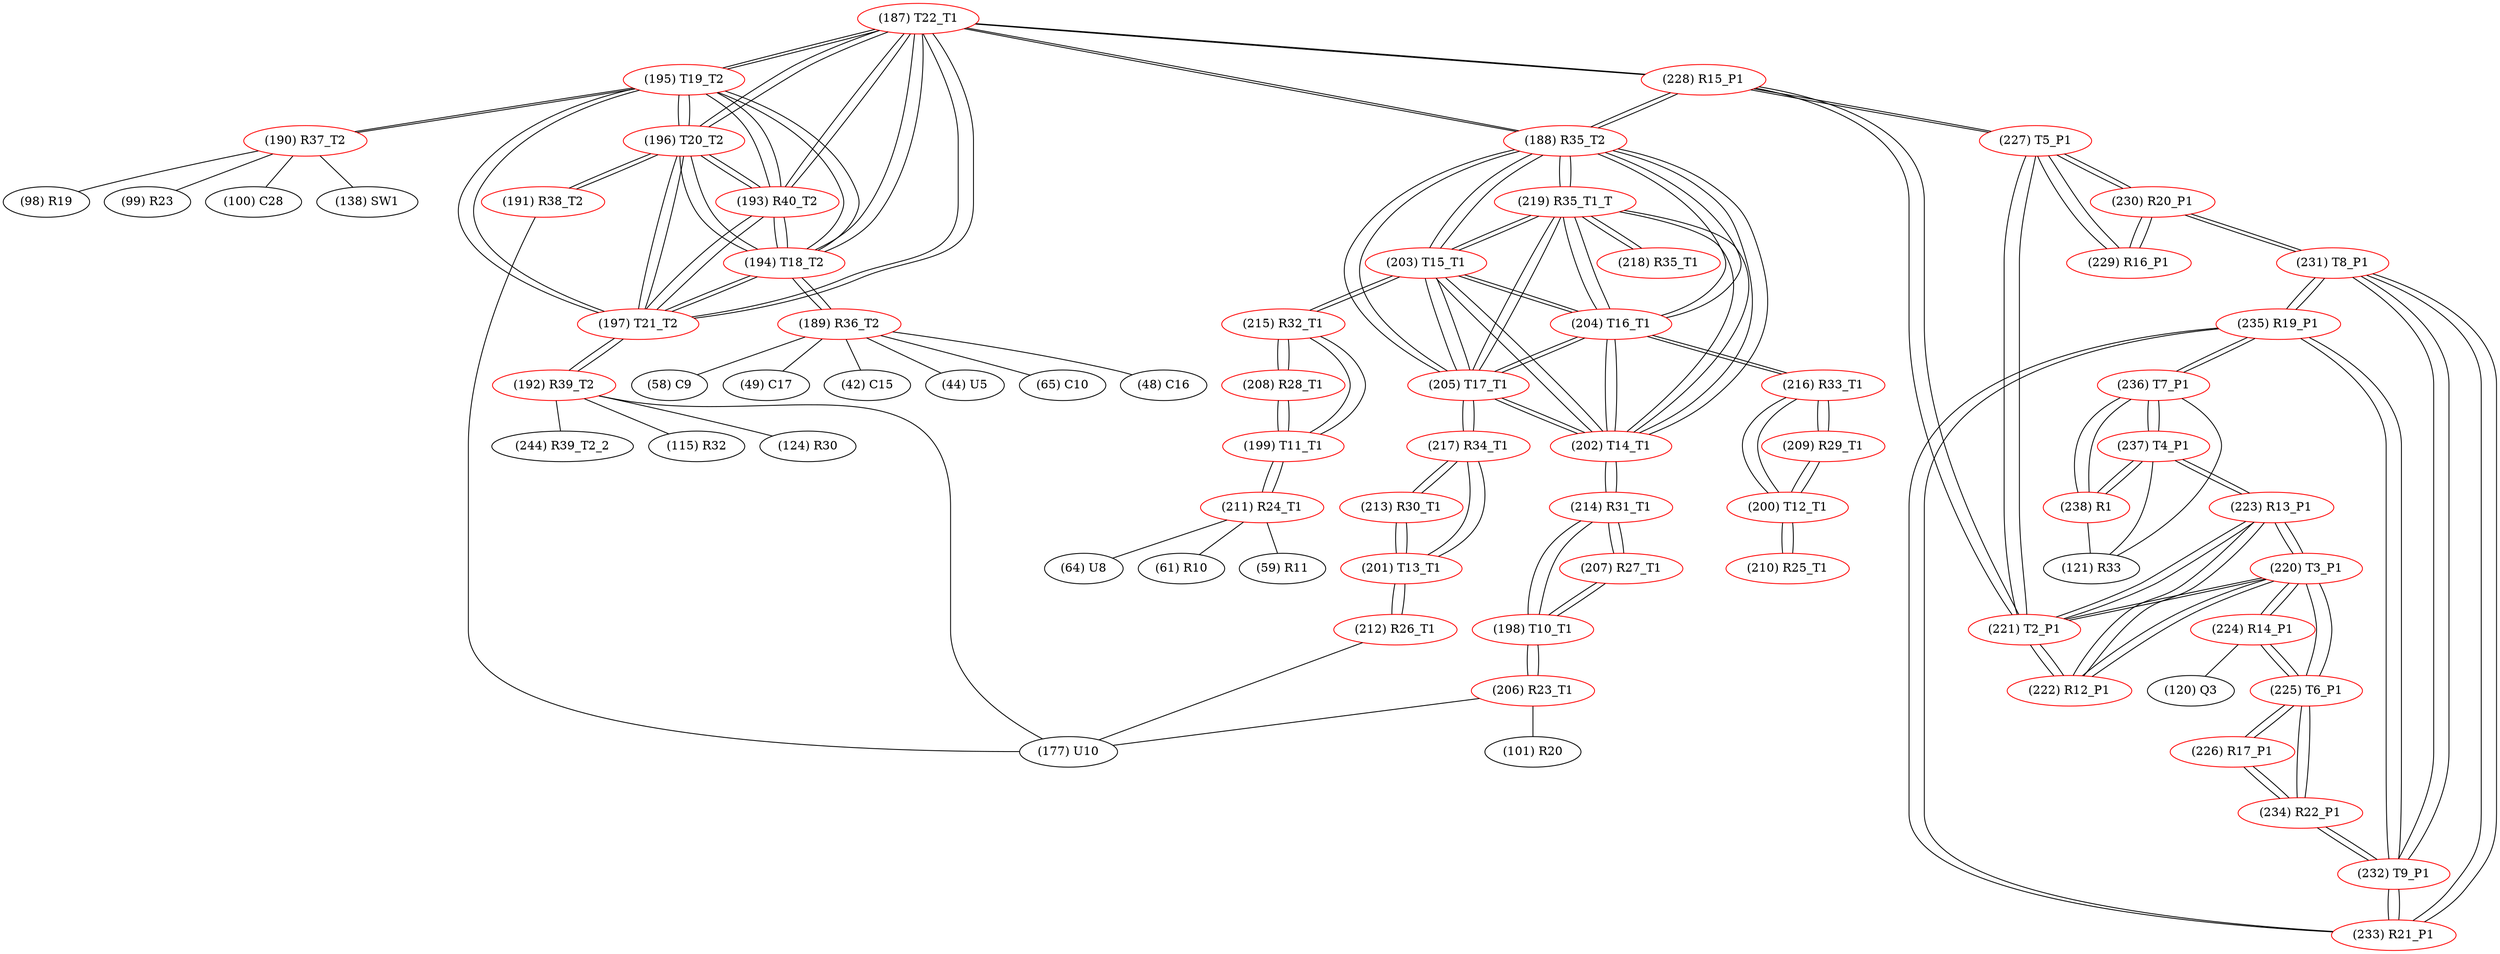 graph {
	187 [label="(187) T22_T1" color=red]
	195 [label="(195) T19_T2"]
	196 [label="(196) T20_T2"]
	197 [label="(197) T21_T2"]
	194 [label="(194) T18_T2"]
	193 [label="(193) R40_T2"]
	228 [label="(228) R15_P1"]
	188 [label="(188) R35_T2"]
	188 [label="(188) R35_T2" color=red]
	203 [label="(203) T15_T1"]
	204 [label="(204) T16_T1"]
	202 [label="(202) T14_T1"]
	205 [label="(205) T17_T1"]
	219 [label="(219) R35_T1_T"]
	228 [label="(228) R15_P1"]
	187 [label="(187) T22_T1"]
	189 [label="(189) R36_T2" color=red]
	49 [label="(49) C17"]
	42 [label="(42) C15"]
	44 [label="(44) U5"]
	65 [label="(65) C10"]
	48 [label="(48) C16"]
	58 [label="(58) C9"]
	194 [label="(194) T18_T2"]
	190 [label="(190) R37_T2" color=red]
	100 [label="(100) C28"]
	138 [label="(138) SW1"]
	98 [label="(98) R19"]
	99 [label="(99) R23"]
	195 [label="(195) T19_T2"]
	191 [label="(191) R38_T2" color=red]
	177 [label="(177) U10"]
	196 [label="(196) T20_T2"]
	192 [label="(192) R39_T2" color=red]
	115 [label="(115) R32"]
	177 [label="(177) U10"]
	124 [label="(124) R30"]
	244 [label="(244) R39_T2_2"]
	197 [label="(197) T21_T2"]
	193 [label="(193) R40_T2" color=red]
	195 [label="(195) T19_T2"]
	196 [label="(196) T20_T2"]
	197 [label="(197) T21_T2"]
	187 [label="(187) T22_T1"]
	194 [label="(194) T18_T2"]
	194 [label="(194) T18_T2" color=red]
	195 [label="(195) T19_T2"]
	196 [label="(196) T20_T2"]
	197 [label="(197) T21_T2"]
	187 [label="(187) T22_T1"]
	193 [label="(193) R40_T2"]
	189 [label="(189) R36_T2"]
	195 [label="(195) T19_T2" color=red]
	196 [label="(196) T20_T2"]
	197 [label="(197) T21_T2"]
	187 [label="(187) T22_T1"]
	194 [label="(194) T18_T2"]
	193 [label="(193) R40_T2"]
	190 [label="(190) R37_T2"]
	196 [label="(196) T20_T2" color=red]
	195 [label="(195) T19_T2"]
	197 [label="(197) T21_T2"]
	187 [label="(187) T22_T1"]
	194 [label="(194) T18_T2"]
	193 [label="(193) R40_T2"]
	191 [label="(191) R38_T2"]
	197 [label="(197) T21_T2" color=red]
	195 [label="(195) T19_T2"]
	196 [label="(196) T20_T2"]
	187 [label="(187) T22_T1"]
	194 [label="(194) T18_T2"]
	193 [label="(193) R40_T2"]
	192 [label="(192) R39_T2"]
	198 [label="(198) T10_T1" color=red]
	206 [label="(206) R23_T1"]
	207 [label="(207) R27_T1"]
	214 [label="(214) R31_T1"]
	199 [label="(199) T11_T1" color=red]
	211 [label="(211) R24_T1"]
	215 [label="(215) R32_T1"]
	208 [label="(208) R28_T1"]
	200 [label="(200) T12_T1" color=red]
	216 [label="(216) R33_T1"]
	209 [label="(209) R29_T1"]
	210 [label="(210) R25_T1"]
	201 [label="(201) T13_T1" color=red]
	213 [label="(213) R30_T1"]
	217 [label="(217) R34_T1"]
	212 [label="(212) R26_T1"]
	202 [label="(202) T14_T1" color=red]
	203 [label="(203) T15_T1"]
	204 [label="(204) T16_T1"]
	205 [label="(205) T17_T1"]
	188 [label="(188) R35_T2"]
	219 [label="(219) R35_T1_T"]
	214 [label="(214) R31_T1"]
	203 [label="(203) T15_T1" color=red]
	204 [label="(204) T16_T1"]
	202 [label="(202) T14_T1"]
	205 [label="(205) T17_T1"]
	188 [label="(188) R35_T2"]
	219 [label="(219) R35_T1_T"]
	215 [label="(215) R32_T1"]
	204 [label="(204) T16_T1" color=red]
	203 [label="(203) T15_T1"]
	202 [label="(202) T14_T1"]
	205 [label="(205) T17_T1"]
	188 [label="(188) R35_T2"]
	219 [label="(219) R35_T1_T"]
	216 [label="(216) R33_T1"]
	205 [label="(205) T17_T1" color=red]
	203 [label="(203) T15_T1"]
	204 [label="(204) T16_T1"]
	202 [label="(202) T14_T1"]
	188 [label="(188) R35_T2"]
	219 [label="(219) R35_T1_T"]
	217 [label="(217) R34_T1"]
	206 [label="(206) R23_T1" color=red]
	177 [label="(177) U10"]
	101 [label="(101) R20"]
	198 [label="(198) T10_T1"]
	207 [label="(207) R27_T1" color=red]
	198 [label="(198) T10_T1"]
	214 [label="(214) R31_T1"]
	208 [label="(208) R28_T1" color=red]
	215 [label="(215) R32_T1"]
	199 [label="(199) T11_T1"]
	209 [label="(209) R29_T1" color=red]
	216 [label="(216) R33_T1"]
	200 [label="(200) T12_T1"]
	210 [label="(210) R25_T1" color=red]
	200 [label="(200) T12_T1"]
	211 [label="(211) R24_T1" color=red]
	64 [label="(64) U8"]
	61 [label="(61) R10"]
	59 [label="(59) R11"]
	199 [label="(199) T11_T1"]
	212 [label="(212) R26_T1" color=red]
	177 [label="(177) U10"]
	201 [label="(201) T13_T1"]
	213 [label="(213) R30_T1" color=red]
	217 [label="(217) R34_T1"]
	201 [label="(201) T13_T1"]
	214 [label="(214) R31_T1" color=red]
	207 [label="(207) R27_T1"]
	198 [label="(198) T10_T1"]
	202 [label="(202) T14_T1"]
	215 [label="(215) R32_T1" color=red]
	203 [label="(203) T15_T1"]
	199 [label="(199) T11_T1"]
	208 [label="(208) R28_T1"]
	216 [label="(216) R33_T1" color=red]
	204 [label="(204) T16_T1"]
	200 [label="(200) T12_T1"]
	209 [label="(209) R29_T1"]
	217 [label="(217) R34_T1" color=red]
	205 [label="(205) T17_T1"]
	213 [label="(213) R30_T1"]
	201 [label="(201) T13_T1"]
	218 [label="(218) R35_T1" color=red]
	219 [label="(219) R35_T1_T"]
	219 [label="(219) R35_T1_T" color=red]
	203 [label="(203) T15_T1"]
	204 [label="(204) T16_T1"]
	202 [label="(202) T14_T1"]
	205 [label="(205) T17_T1"]
	188 [label="(188) R35_T2"]
	218 [label="(218) R35_T1"]
	220 [label="(220) T3_P1" color=red]
	224 [label="(224) R14_P1"]
	225 [label="(225) T6_P1"]
	223 [label="(223) R13_P1"]
	222 [label="(222) R12_P1"]
	221 [label="(221) T2_P1"]
	221 [label="(221) T2_P1" color=red]
	223 [label="(223) R13_P1"]
	220 [label="(220) T3_P1"]
	222 [label="(222) R12_P1"]
	227 [label="(227) T5_P1"]
	228 [label="(228) R15_P1"]
	222 [label="(222) R12_P1" color=red]
	223 [label="(223) R13_P1"]
	220 [label="(220) T3_P1"]
	221 [label="(221) T2_P1"]
	223 [label="(223) R13_P1" color=red]
	237 [label="(237) T4_P1"]
	220 [label="(220) T3_P1"]
	222 [label="(222) R12_P1"]
	221 [label="(221) T2_P1"]
	224 [label="(224) R14_P1" color=red]
	120 [label="(120) Q3"]
	220 [label="(220) T3_P1"]
	225 [label="(225) T6_P1"]
	225 [label="(225) T6_P1" color=red]
	224 [label="(224) R14_P1"]
	220 [label="(220) T3_P1"]
	234 [label="(234) R22_P1"]
	226 [label="(226) R17_P1"]
	226 [label="(226) R17_P1" color=red]
	234 [label="(234) R22_P1"]
	225 [label="(225) T6_P1"]
	227 [label="(227) T5_P1" color=red]
	221 [label="(221) T2_P1"]
	228 [label="(228) R15_P1"]
	229 [label="(229) R16_P1"]
	230 [label="(230) R20_P1"]
	228 [label="(228) R15_P1" color=red]
	187 [label="(187) T22_T1"]
	188 [label="(188) R35_T2"]
	221 [label="(221) T2_P1"]
	227 [label="(227) T5_P1"]
	229 [label="(229) R16_P1" color=red]
	227 [label="(227) T5_P1"]
	230 [label="(230) R20_P1"]
	230 [label="(230) R20_P1" color=red]
	231 [label="(231) T8_P1"]
	229 [label="(229) R16_P1"]
	227 [label="(227) T5_P1"]
	231 [label="(231) T8_P1" color=red]
	232 [label="(232) T9_P1"]
	233 [label="(233) R21_P1"]
	235 [label="(235) R19_P1"]
	230 [label="(230) R20_P1"]
	232 [label="(232) T9_P1" color=red]
	234 [label="(234) R22_P1"]
	233 [label="(233) R21_P1"]
	231 [label="(231) T8_P1"]
	235 [label="(235) R19_P1"]
	233 [label="(233) R21_P1" color=red]
	232 [label="(232) T9_P1"]
	231 [label="(231) T8_P1"]
	235 [label="(235) R19_P1"]
	234 [label="(234) R22_P1" color=red]
	232 [label="(232) T9_P1"]
	225 [label="(225) T6_P1"]
	226 [label="(226) R17_P1"]
	235 [label="(235) R19_P1" color=red]
	232 [label="(232) T9_P1"]
	233 [label="(233) R21_P1"]
	231 [label="(231) T8_P1"]
	236 [label="(236) T7_P1"]
	236 [label="(236) T7_P1" color=red]
	238 [label="(238) R1"]
	237 [label="(237) T4_P1"]
	121 [label="(121) R33"]
	235 [label="(235) R19_P1"]
	237 [label="(237) T4_P1" color=red]
	223 [label="(223) R13_P1"]
	238 [label="(238) R1"]
	236 [label="(236) T7_P1"]
	121 [label="(121) R33"]
	238 [label="(238) R1" color=red]
	237 [label="(237) T4_P1"]
	236 [label="(236) T7_P1"]
	121 [label="(121) R33"]
	187 -- 195
	187 -- 196
	187 -- 197
	187 -- 194
	187 -- 193
	187 -- 228
	187 -- 188
	188 -- 203
	188 -- 204
	188 -- 202
	188 -- 205
	188 -- 219
	188 -- 228
	188 -- 187
	189 -- 49
	189 -- 42
	189 -- 44
	189 -- 65
	189 -- 48
	189 -- 58
	189 -- 194
	190 -- 100
	190 -- 138
	190 -- 98
	190 -- 99
	190 -- 195
	191 -- 177
	191 -- 196
	192 -- 115
	192 -- 177
	192 -- 124
	192 -- 244
	192 -- 197
	193 -- 195
	193 -- 196
	193 -- 197
	193 -- 187
	193 -- 194
	194 -- 195
	194 -- 196
	194 -- 197
	194 -- 187
	194 -- 193
	194 -- 189
	195 -- 196
	195 -- 197
	195 -- 187
	195 -- 194
	195 -- 193
	195 -- 190
	196 -- 195
	196 -- 197
	196 -- 187
	196 -- 194
	196 -- 193
	196 -- 191
	197 -- 195
	197 -- 196
	197 -- 187
	197 -- 194
	197 -- 193
	197 -- 192
	198 -- 206
	198 -- 207
	198 -- 214
	199 -- 211
	199 -- 215
	199 -- 208
	200 -- 216
	200 -- 209
	200 -- 210
	201 -- 213
	201 -- 217
	201 -- 212
	202 -- 203
	202 -- 204
	202 -- 205
	202 -- 188
	202 -- 219
	202 -- 214
	203 -- 204
	203 -- 202
	203 -- 205
	203 -- 188
	203 -- 219
	203 -- 215
	204 -- 203
	204 -- 202
	204 -- 205
	204 -- 188
	204 -- 219
	204 -- 216
	205 -- 203
	205 -- 204
	205 -- 202
	205 -- 188
	205 -- 219
	205 -- 217
	206 -- 177
	206 -- 101
	206 -- 198
	207 -- 198
	207 -- 214
	208 -- 215
	208 -- 199
	209 -- 216
	209 -- 200
	210 -- 200
	211 -- 64
	211 -- 61
	211 -- 59
	211 -- 199
	212 -- 177
	212 -- 201
	213 -- 217
	213 -- 201
	214 -- 207
	214 -- 198
	214 -- 202
	215 -- 203
	215 -- 199
	215 -- 208
	216 -- 204
	216 -- 200
	216 -- 209
	217 -- 205
	217 -- 213
	217 -- 201
	218 -- 219
	219 -- 203
	219 -- 204
	219 -- 202
	219 -- 205
	219 -- 188
	219 -- 218
	220 -- 224
	220 -- 225
	220 -- 223
	220 -- 222
	220 -- 221
	221 -- 223
	221 -- 220
	221 -- 222
	221 -- 227
	221 -- 228
	222 -- 223
	222 -- 220
	222 -- 221
	223 -- 237
	223 -- 220
	223 -- 222
	223 -- 221
	224 -- 120
	224 -- 220
	224 -- 225
	225 -- 224
	225 -- 220
	225 -- 234
	225 -- 226
	226 -- 234
	226 -- 225
	227 -- 221
	227 -- 228
	227 -- 229
	227 -- 230
	228 -- 187
	228 -- 188
	228 -- 221
	228 -- 227
	229 -- 227
	229 -- 230
	230 -- 231
	230 -- 229
	230 -- 227
	231 -- 232
	231 -- 233
	231 -- 235
	231 -- 230
	232 -- 234
	232 -- 233
	232 -- 231
	232 -- 235
	233 -- 232
	233 -- 231
	233 -- 235
	234 -- 232
	234 -- 225
	234 -- 226
	235 -- 232
	235 -- 233
	235 -- 231
	235 -- 236
	236 -- 238
	236 -- 237
	236 -- 121
	236 -- 235
	237 -- 223
	237 -- 238
	237 -- 236
	237 -- 121
	238 -- 237
	238 -- 236
	238 -- 121
}